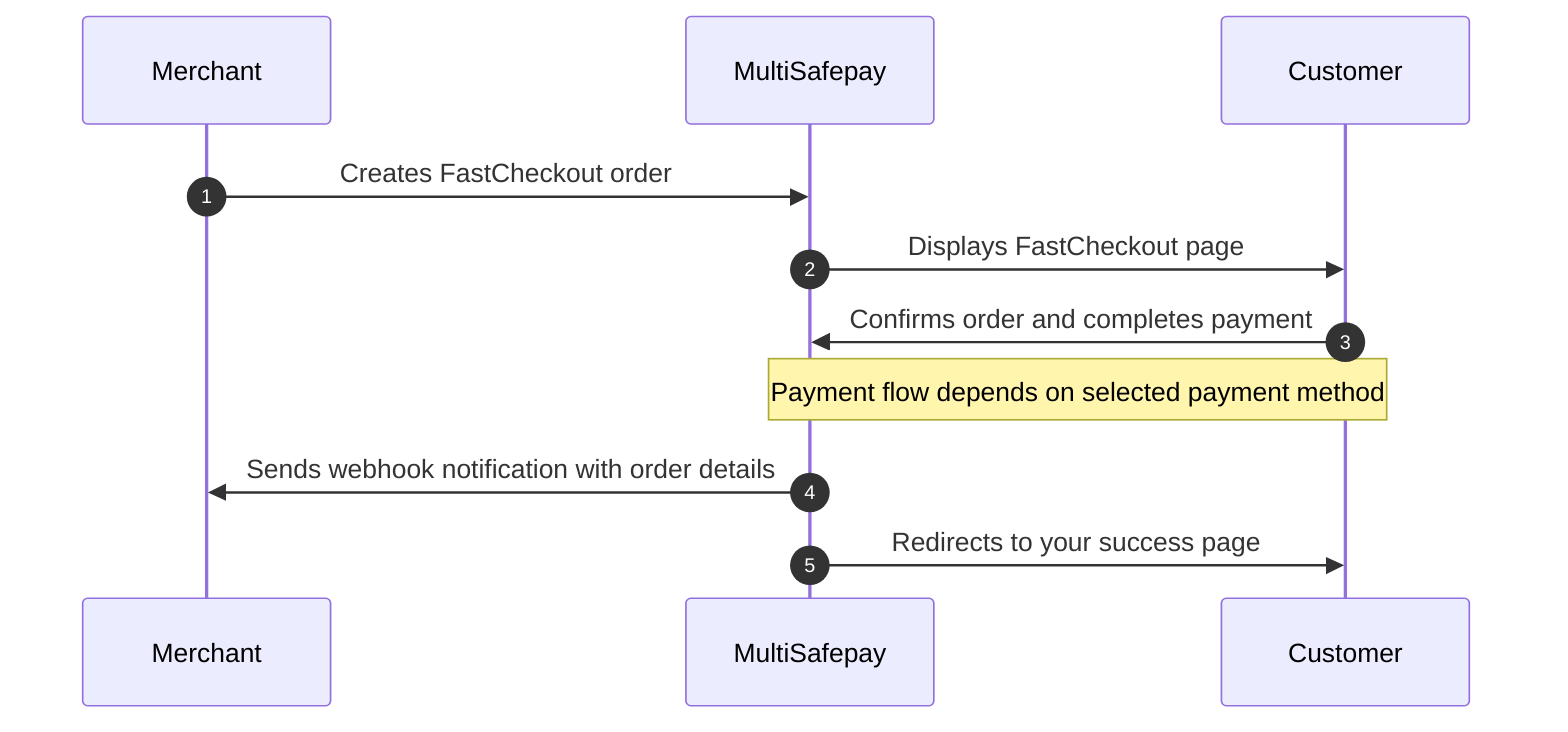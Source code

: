 sequenceDiagram
    autonumber
    participant Me as Merchant
    participant Mu as MultiSafepay
    participant C as Customer

    Me->>Mu: Creates FastCheckout order
    Mu->>C: Displays FastCheckout page
    C->>Mu: Confirms order and completes payment
    Note over C,Mu: Payment flow depends on selected payment method
    Mu->>Me: Sends webhook notification with order details
    Mu->>C: Redirects to your success page